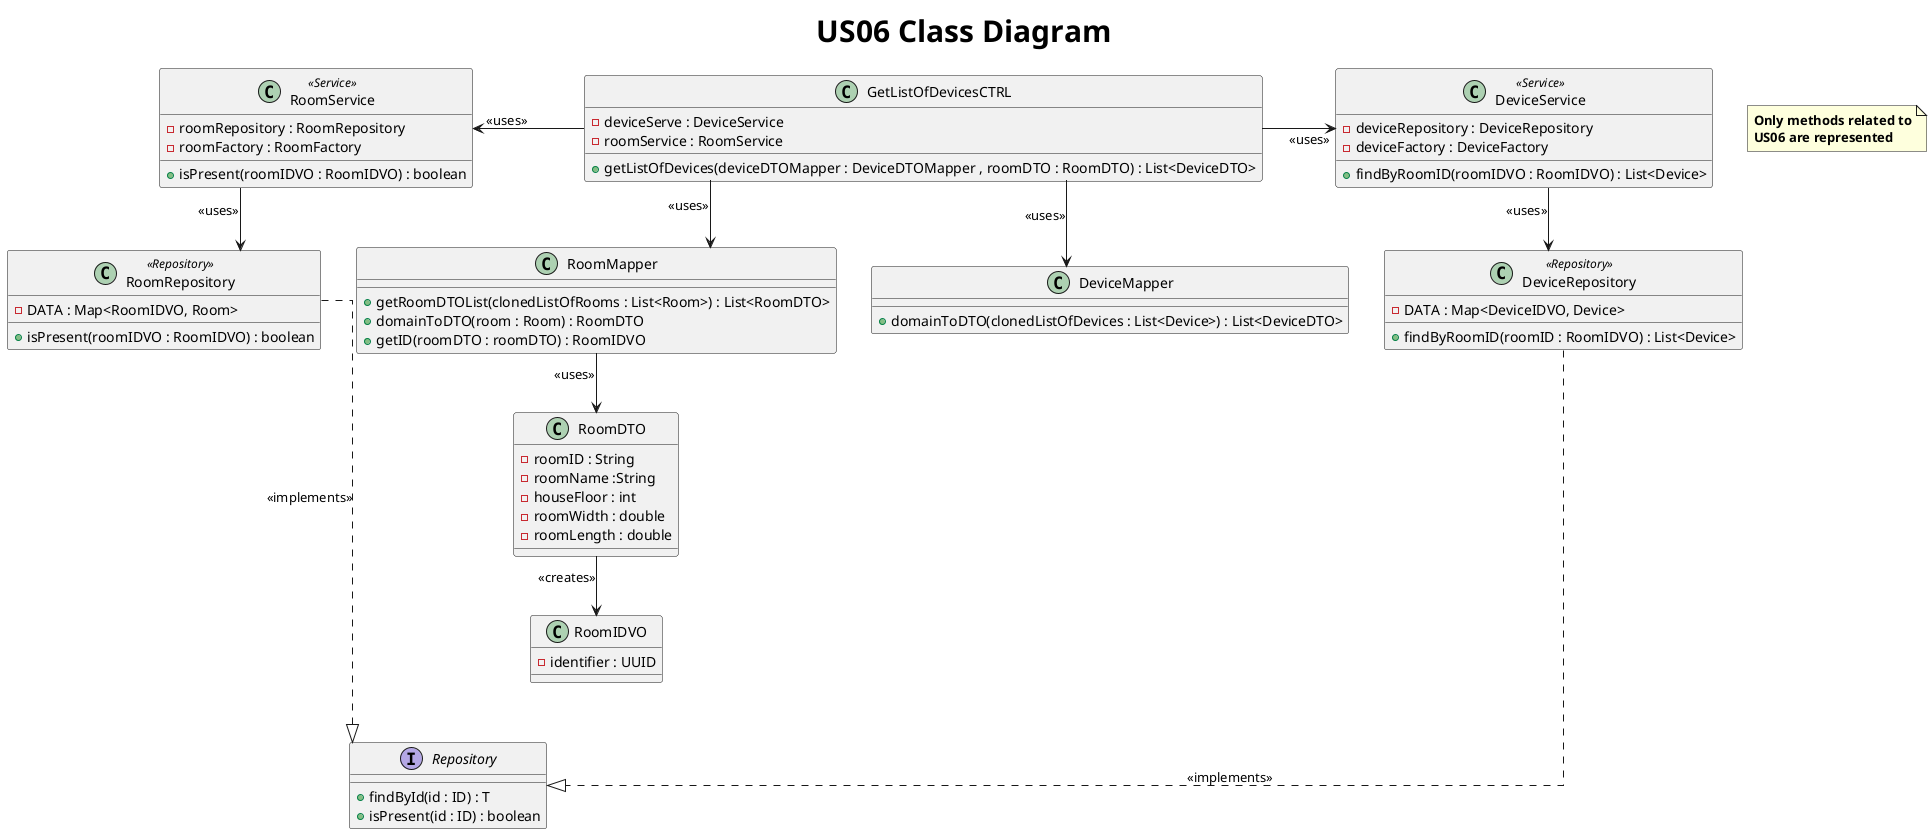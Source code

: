 @@startuml
        title <size: 30> US06 Class Diagram

 note "<b>Only methods related to\n<b>US06 are represented" as N1
 skinparam linetype ortho


 class GetListOfDevicesCTRL {
 - deviceServe : DeviceService
 - roomService : RoomService

 + getListOfDevices(deviceDTOMapper : DeviceDTOMapper , roomDTO : RoomDTO) : List<DeviceDTO>
 }


 class RoomService <<Service>>{
 - roomRepository : RoomRepository
 - roomFactory : RoomFactory

 + isPresent(roomIDVO : RoomIDVO) : boolean
 }


 class RoomRepository <<Repository>>{
 - DATA : Map<RoomIDVO, Room>

 + isPresent(roomIDVO : RoomIDVO) : boolean
 }


 class RoomMapper{
 + getRoomDTOList(clonedListOfRooms : List<Room>) : List<RoomDTO>
 + domainToDTO(room : Room) : RoomDTO
 + getID(roomDTO : roomDTO) : RoomIDVO
 }

 class RoomDTO{
 - roomID : String
 - roomName :String
 - houseFloor : int
 - roomWidth : double
 - roomLength : double
 }


 class RoomIDVO {
 - identifier : UUID
 }

 class DeviceService <<Service>>{
 - deviceRepository : DeviceRepository
 - deviceFactory : DeviceFactory

 + findByRoomID(roomIDVO : RoomIDVO) : List<Device>
 }

 class DeviceRepository <<Repository>>{
 - DATA : Map<DeviceIDVO, Device>

 + findByRoomID(roomID : RoomIDVO) : List<Device>
 }

 class DeviceMapper {
 + domainToDTO(clonedListOfDevices : List<Device>) : List<DeviceDTO>
}

 interface Repository{
 + findById(id : ID) : T
 + isPresent(id : ID) : boolean
 }

 GetListOfDevicesCTRL --left> RoomService : <<uses>>
 RoomService --> RoomRepository : <<uses>>

 GetListOfDevicesCTRL --> RoomMapper : <<uses>>
 RoomMapper --> RoomDTO : <<uses>>
 RoomDTO --> RoomIDVO : <<creates>>

 GetListOfDevicesCTRL --right> DeviceService : <<uses>>
 DeviceService --> DeviceRepository : <<uses>>

 GetListOfDevicesCTRL --> DeviceMapper : <<uses>>

 Repository <|....up RoomRepository : <<implements>>
 Repository <|....up DeviceRepository : <<implements>>

 @enduml